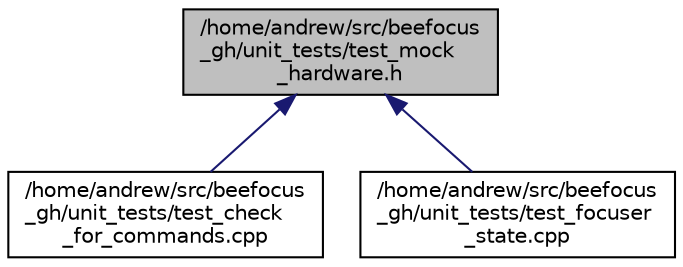 digraph "/home/andrew/src/beefocus_gh/unit_tests/test_mock_hardware.h"
{
 // INTERACTIVE_SVG=YES
  edge [fontname="Helvetica",fontsize="10",labelfontname="Helvetica",labelfontsize="10"];
  node [fontname="Helvetica",fontsize="10",shape=record];
  Node9 [label="/home/andrew/src/beefocus\l_gh/unit_tests/test_mock\l_hardware.h",height=0.2,width=0.4,color="black", fillcolor="grey75", style="filled", fontcolor="black"];
  Node9 -> Node10 [dir="back",color="midnightblue",fontsize="10",style="solid",fontname="Helvetica"];
  Node10 [label="/home/andrew/src/beefocus\l_gh/unit_tests/test_check\l_for_commands.cpp",height=0.2,width=0.4,color="black", fillcolor="white", style="filled",URL="$d9/d5a/test__check__for__commands_8cpp.html"];
  Node9 -> Node11 [dir="back",color="midnightblue",fontsize="10",style="solid",fontname="Helvetica"];
  Node11 [label="/home/andrew/src/beefocus\l_gh/unit_tests/test_focuser\l_state.cpp",height=0.2,width=0.4,color="black", fillcolor="white", style="filled",URL="$d9/de3/test__focuser__state_8cpp.html"];
}
